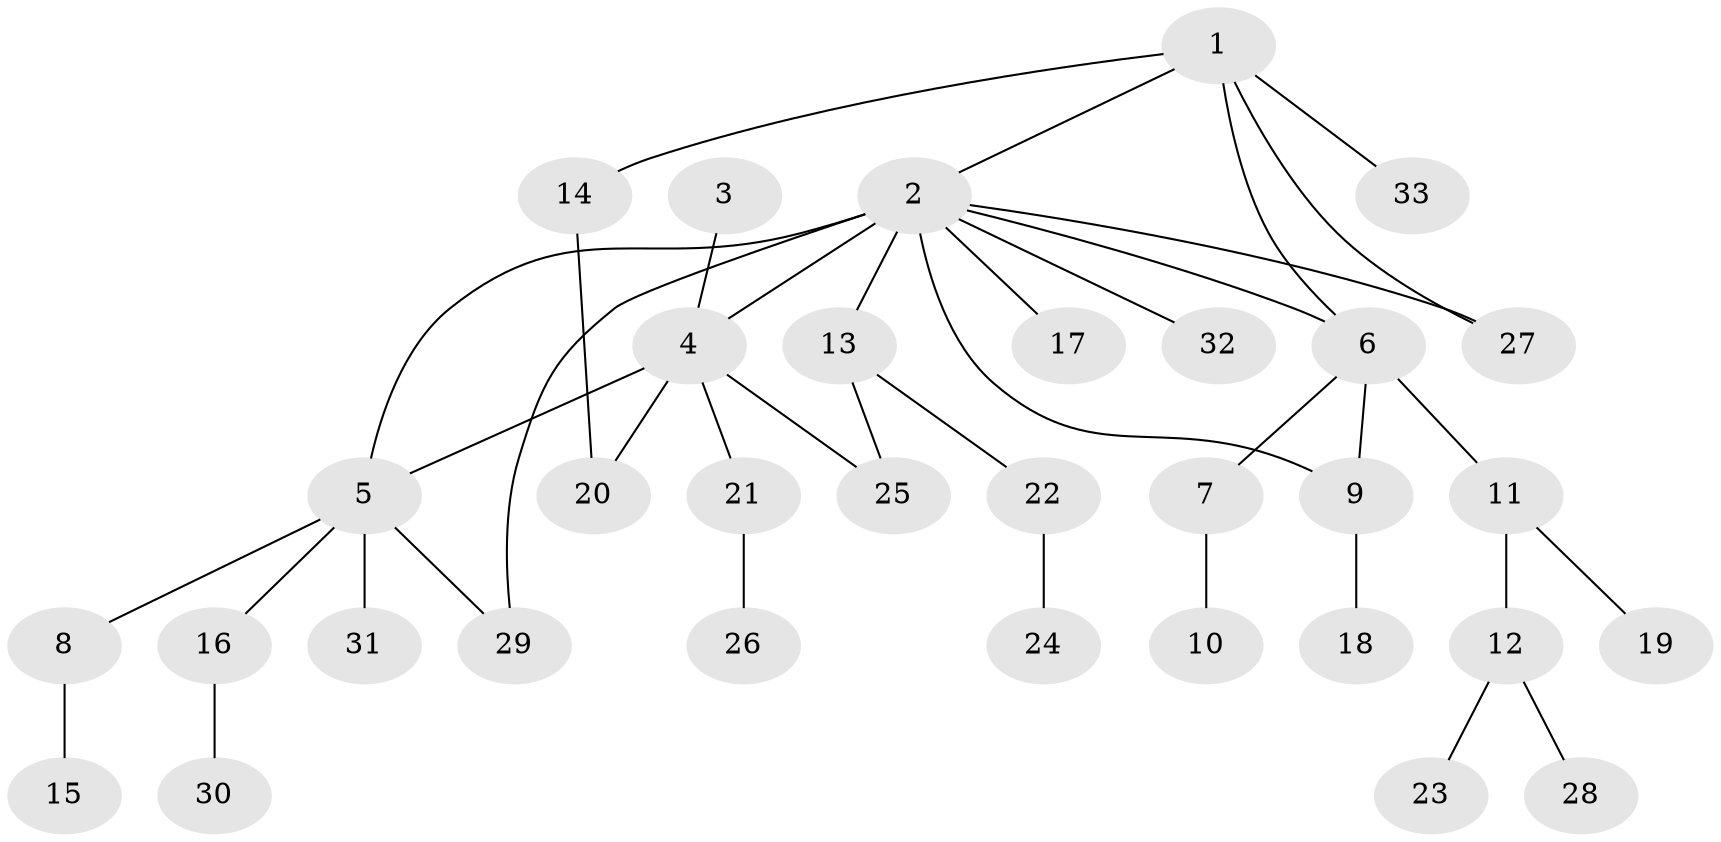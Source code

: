 // original degree distribution, {6: 0.02127659574468085, 5: 0.06382978723404255, 1: 0.44680851063829785, 9: 0.02127659574468085, 8: 0.02127659574468085, 7: 0.02127659574468085, 4: 0.0851063829787234, 2: 0.23404255319148937, 3: 0.0851063829787234}
// Generated by graph-tools (version 1.1) at 2025/52/03/04/25 22:52:48]
// undirected, 33 vertices, 39 edges
graph export_dot {
  node [color=gray90,style=filled];
  1;
  2;
  3;
  4;
  5;
  6;
  7;
  8;
  9;
  10;
  11;
  12;
  13;
  14;
  15;
  16;
  17;
  18;
  19;
  20;
  21;
  22;
  23;
  24;
  25;
  26;
  27;
  28;
  29;
  30;
  31;
  32;
  33;
  1 -- 2 [weight=1.0];
  1 -- 6 [weight=1.0];
  1 -- 14 [weight=1.0];
  1 -- 27 [weight=1.0];
  1 -- 33 [weight=1.0];
  2 -- 4 [weight=3.0];
  2 -- 5 [weight=2.0];
  2 -- 6 [weight=1.0];
  2 -- 9 [weight=1.0];
  2 -- 13 [weight=1.0];
  2 -- 17 [weight=1.0];
  2 -- 27 [weight=1.0];
  2 -- 29 [weight=1.0];
  2 -- 32 [weight=2.0];
  3 -- 4 [weight=1.0];
  4 -- 5 [weight=1.0];
  4 -- 20 [weight=1.0];
  4 -- 21 [weight=1.0];
  4 -- 25 [weight=1.0];
  5 -- 8 [weight=1.0];
  5 -- 16 [weight=1.0];
  5 -- 29 [weight=1.0];
  5 -- 31 [weight=1.0];
  6 -- 7 [weight=1.0];
  6 -- 9 [weight=1.0];
  6 -- 11 [weight=1.0];
  7 -- 10 [weight=1.0];
  8 -- 15 [weight=1.0];
  9 -- 18 [weight=1.0];
  11 -- 12 [weight=1.0];
  11 -- 19 [weight=1.0];
  12 -- 23 [weight=1.0];
  12 -- 28 [weight=1.0];
  13 -- 22 [weight=1.0];
  13 -- 25 [weight=1.0];
  14 -- 20 [weight=1.0];
  16 -- 30 [weight=1.0];
  21 -- 26 [weight=1.0];
  22 -- 24 [weight=1.0];
}
